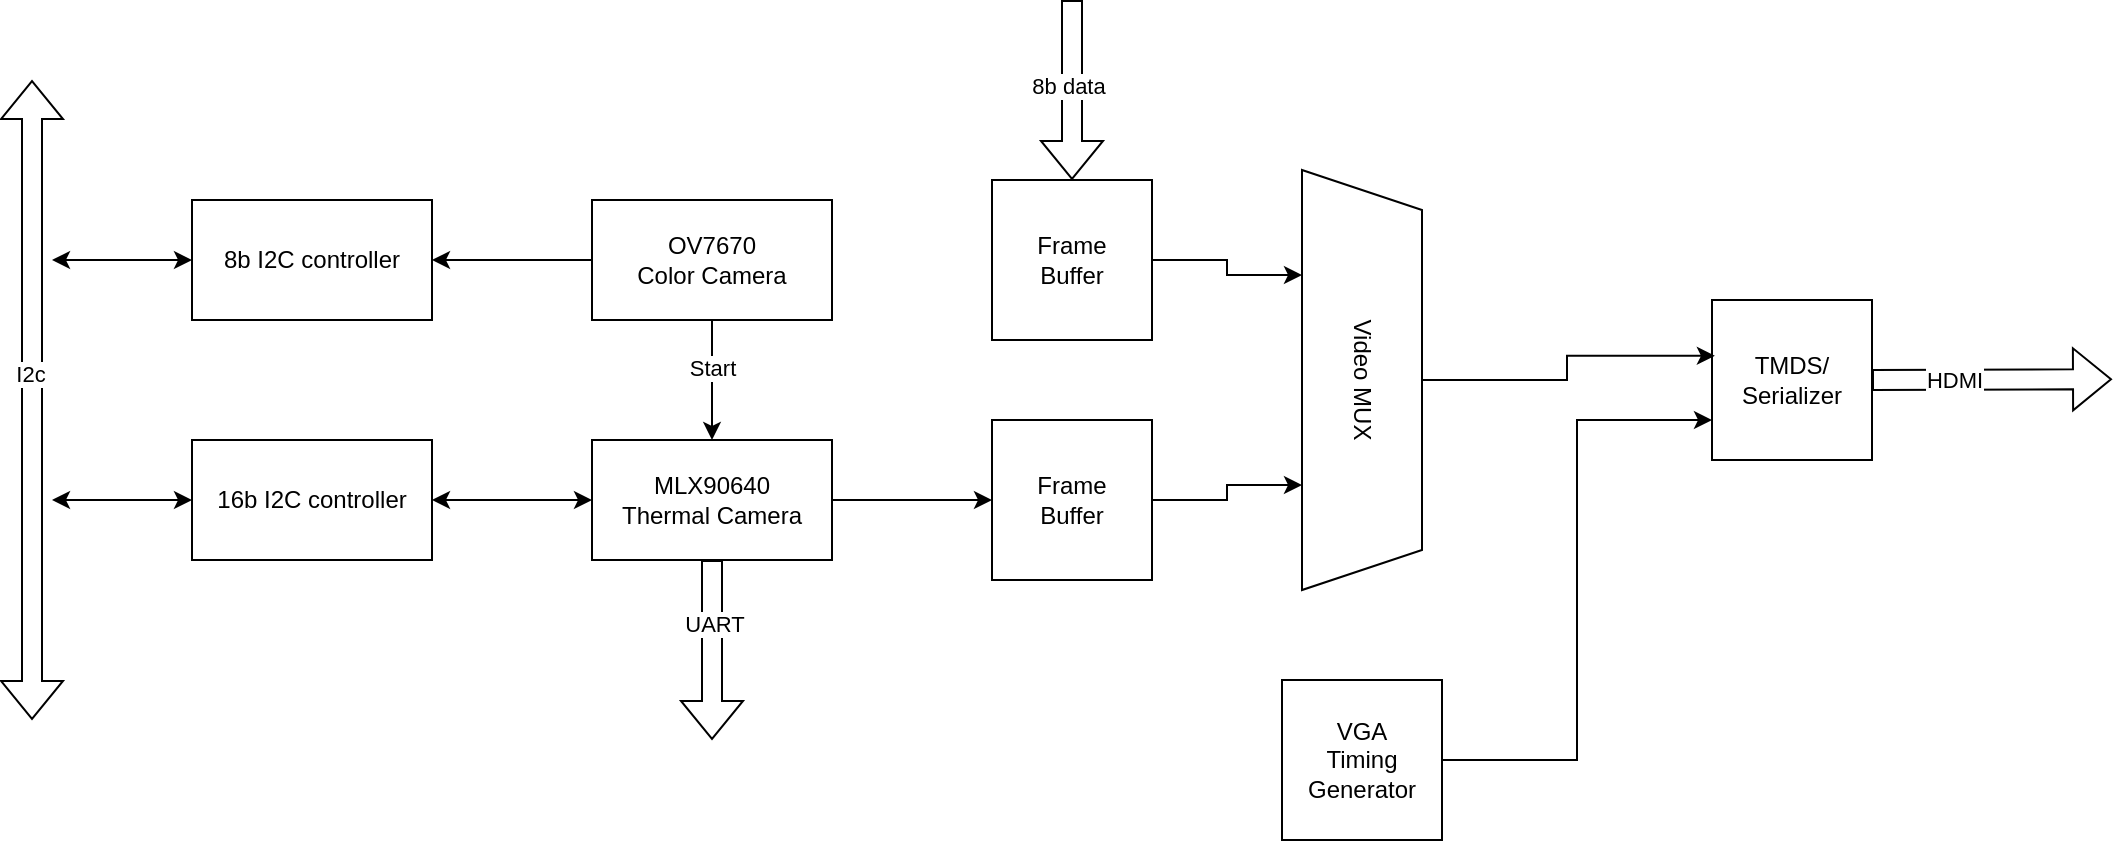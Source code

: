 <mxfile version="27.0.9">
  <diagram name="Page-1" id="zzxcofXZA7Unj9htysYO">
    <mxGraphModel dx="2715" dy="1088" grid="1" gridSize="10" guides="1" tooltips="1" connect="1" arrows="1" fold="1" page="1" pageScale="1" pageWidth="850" pageHeight="1100" math="0" shadow="0">
      <root>
        <mxCell id="0" />
        <mxCell id="1" parent="0" />
        <mxCell id="1fp42JggpEOAUtVetUI1-6" style="edgeStyle=orthogonalEdgeStyle;rounded=0;orthogonalLoop=1;jettySize=auto;html=1;exitX=0;exitY=0.5;exitDx=0;exitDy=0;startArrow=classic;startFill=1;" edge="1" parent="1" source="1fp42JggpEOAUtVetUI1-2">
          <mxGeometry relative="1" as="geometry">
            <mxPoint x="-390" y="170" as="targetPoint" />
          </mxGeometry>
        </mxCell>
        <mxCell id="1fp42JggpEOAUtVetUI1-2" value="8b I2C controller" style="rounded=0;whiteSpace=wrap;html=1;" vertex="1" parent="1">
          <mxGeometry x="-320" y="140" width="120" height="60" as="geometry" />
        </mxCell>
        <mxCell id="1fp42JggpEOAUtVetUI1-11" style="edgeStyle=orthogonalEdgeStyle;rounded=0;orthogonalLoop=1;jettySize=auto;html=1;exitX=0;exitY=0.5;exitDx=0;exitDy=0;startArrow=classic;startFill=1;" edge="1" parent="1" source="1fp42JggpEOAUtVetUI1-3">
          <mxGeometry relative="1" as="geometry">
            <mxPoint x="-390" y="290" as="targetPoint" />
          </mxGeometry>
        </mxCell>
        <mxCell id="1fp42JggpEOAUtVetUI1-3" value="16b I2C controller" style="rounded=0;whiteSpace=wrap;html=1;" vertex="1" parent="1">
          <mxGeometry x="-320" y="260" width="120" height="60" as="geometry" />
        </mxCell>
        <mxCell id="1fp42JggpEOAUtVetUI1-4" value="" style="shape=flexArrow;endArrow=classic;startArrow=classic;html=1;rounded=0;" edge="1" parent="1">
          <mxGeometry width="100" height="100" relative="1" as="geometry">
            <mxPoint x="-400" y="80" as="sourcePoint" />
            <mxPoint x="-400" y="400" as="targetPoint" />
          </mxGeometry>
        </mxCell>
        <mxCell id="1fp42JggpEOAUtVetUI1-5" value="I2c" style="edgeLabel;html=1;align=center;verticalAlign=middle;resizable=0;points=[];" vertex="1" connectable="0" parent="1fp42JggpEOAUtVetUI1-4">
          <mxGeometry x="-0.08" y="-1" relative="1" as="geometry">
            <mxPoint as="offset" />
          </mxGeometry>
        </mxCell>
        <mxCell id="1fp42JggpEOAUtVetUI1-14" style="edgeStyle=orthogonalEdgeStyle;rounded=0;orthogonalLoop=1;jettySize=auto;html=1;exitX=0;exitY=0.5;exitDx=0;exitDy=0;entryX=1;entryY=0.5;entryDx=0;entryDy=0;" edge="1" parent="1" source="1fp42JggpEOAUtVetUI1-12" target="1fp42JggpEOAUtVetUI1-2">
          <mxGeometry relative="1" as="geometry" />
        </mxCell>
        <mxCell id="1fp42JggpEOAUtVetUI1-42" style="edgeStyle=orthogonalEdgeStyle;rounded=0;orthogonalLoop=1;jettySize=auto;html=1;exitX=0.5;exitY=1;exitDx=0;exitDy=0;entryX=0.5;entryY=0;entryDx=0;entryDy=0;" edge="1" parent="1" source="1fp42JggpEOAUtVetUI1-12" target="1fp42JggpEOAUtVetUI1-13">
          <mxGeometry relative="1" as="geometry" />
        </mxCell>
        <mxCell id="1fp42JggpEOAUtVetUI1-43" value="Start" style="edgeLabel;html=1;align=center;verticalAlign=middle;resizable=0;points=[];" vertex="1" connectable="0" parent="1fp42JggpEOAUtVetUI1-42">
          <mxGeometry x="-0.211" relative="1" as="geometry">
            <mxPoint as="offset" />
          </mxGeometry>
        </mxCell>
        <mxCell id="1fp42JggpEOAUtVetUI1-12" value="OV7670&lt;div&gt;Color Camera&lt;/div&gt;" style="rounded=0;whiteSpace=wrap;html=1;" vertex="1" parent="1">
          <mxGeometry x="-120" y="140" width="120" height="60" as="geometry" />
        </mxCell>
        <mxCell id="1fp42JggpEOAUtVetUI1-15" style="edgeStyle=orthogonalEdgeStyle;rounded=0;orthogonalLoop=1;jettySize=auto;html=1;exitX=0;exitY=0.5;exitDx=0;exitDy=0;entryX=1;entryY=0.5;entryDx=0;entryDy=0;startArrow=classic;startFill=1;" edge="1" parent="1" source="1fp42JggpEOAUtVetUI1-13" target="1fp42JggpEOAUtVetUI1-3">
          <mxGeometry relative="1" as="geometry" />
        </mxCell>
        <mxCell id="1fp42JggpEOAUtVetUI1-20" style="edgeStyle=orthogonalEdgeStyle;rounded=0;orthogonalLoop=1;jettySize=auto;html=1;exitX=1;exitY=0.5;exitDx=0;exitDy=0;entryX=0;entryY=0.5;entryDx=0;entryDy=0;" edge="1" parent="1" source="1fp42JggpEOAUtVetUI1-13" target="1fp42JggpEOAUtVetUI1-19">
          <mxGeometry relative="1" as="geometry" />
        </mxCell>
        <mxCell id="1fp42JggpEOAUtVetUI1-13" value="MLX90640&lt;div&gt;Thermal Camera&lt;/div&gt;" style="rounded=0;whiteSpace=wrap;html=1;" vertex="1" parent="1">
          <mxGeometry x="-120" y="260" width="120" height="60" as="geometry" />
        </mxCell>
        <mxCell id="1fp42JggpEOAUtVetUI1-29" style="edgeStyle=orthogonalEdgeStyle;rounded=0;orthogonalLoop=1;jettySize=auto;html=1;exitX=1;exitY=0.5;exitDx=0;exitDy=0;entryX=0.25;entryY=1;entryDx=0;entryDy=0;" edge="1" parent="1" source="1fp42JggpEOAUtVetUI1-17" target="1fp42JggpEOAUtVetUI1-24">
          <mxGeometry relative="1" as="geometry" />
        </mxCell>
        <mxCell id="1fp42JggpEOAUtVetUI1-17" value="Frame&lt;div&gt;Buffer&lt;/div&gt;" style="whiteSpace=wrap;html=1;aspect=fixed;" vertex="1" parent="1">
          <mxGeometry x="80" y="130" width="80" height="80" as="geometry" />
        </mxCell>
        <mxCell id="1fp42JggpEOAUtVetUI1-28" style="edgeStyle=orthogonalEdgeStyle;rounded=0;orthogonalLoop=1;jettySize=auto;html=1;exitX=1;exitY=0.5;exitDx=0;exitDy=0;entryX=0.75;entryY=1;entryDx=0;entryDy=0;" edge="1" parent="1" source="1fp42JggpEOAUtVetUI1-19" target="1fp42JggpEOAUtVetUI1-24">
          <mxGeometry relative="1" as="geometry" />
        </mxCell>
        <mxCell id="1fp42JggpEOAUtVetUI1-19" value="Frame&lt;div&gt;Buffer&lt;/div&gt;" style="whiteSpace=wrap;html=1;aspect=fixed;" vertex="1" parent="1">
          <mxGeometry x="80" y="250" width="80" height="80" as="geometry" />
        </mxCell>
        <mxCell id="1fp42JggpEOAUtVetUI1-21" value="" style="shape=flexArrow;endArrow=classic;html=1;rounded=0;entryX=0.5;entryY=0;entryDx=0;entryDy=0;" edge="1" parent="1" target="1fp42JggpEOAUtVetUI1-17">
          <mxGeometry width="50" height="50" relative="1" as="geometry">
            <mxPoint x="120" y="40" as="sourcePoint" />
            <mxPoint x="130" y="430" as="targetPoint" />
          </mxGeometry>
        </mxCell>
        <mxCell id="1fp42JggpEOAUtVetUI1-22" value="8b data" style="edgeLabel;html=1;align=center;verticalAlign=middle;resizable=0;points=[];" vertex="1" connectable="0" parent="1fp42JggpEOAUtVetUI1-21">
          <mxGeometry x="-0.052" y="-2" relative="1" as="geometry">
            <mxPoint as="offset" />
          </mxGeometry>
        </mxCell>
        <mxCell id="1fp42JggpEOAUtVetUI1-24" value="Video MUX" style="shape=trapezoid;perimeter=trapezoidPerimeter;whiteSpace=wrap;html=1;fixedSize=1;rotation=90;" vertex="1" parent="1">
          <mxGeometry x="160" y="200" width="210" height="60" as="geometry" />
        </mxCell>
        <mxCell id="1fp42JggpEOAUtVetUI1-32" style="edgeStyle=orthogonalEdgeStyle;rounded=0;orthogonalLoop=1;jettySize=auto;html=1;exitX=1;exitY=0.5;exitDx=0;exitDy=0;entryX=0;entryY=0.75;entryDx=0;entryDy=0;" edge="1" parent="1" source="1fp42JggpEOAUtVetUI1-30" target="1fp42JggpEOAUtVetUI1-31">
          <mxGeometry relative="1" as="geometry" />
        </mxCell>
        <mxCell id="1fp42JggpEOAUtVetUI1-30" value="VGA&lt;div&gt;Timing&lt;/div&gt;&lt;div&gt;Generator&lt;/div&gt;" style="whiteSpace=wrap;html=1;aspect=fixed;" vertex="1" parent="1">
          <mxGeometry x="225" y="380" width="80" height="80" as="geometry" />
        </mxCell>
        <mxCell id="1fp42JggpEOAUtVetUI1-31" value="TMDS/&lt;div&gt;Serializer&lt;/div&gt;" style="whiteSpace=wrap;html=1;aspect=fixed;" vertex="1" parent="1">
          <mxGeometry x="440" y="190" width="80" height="80" as="geometry" />
        </mxCell>
        <mxCell id="1fp42JggpEOAUtVetUI1-33" style="edgeStyle=orthogonalEdgeStyle;rounded=0;orthogonalLoop=1;jettySize=auto;html=1;exitX=0.5;exitY=0;exitDx=0;exitDy=0;entryX=0.018;entryY=0.349;entryDx=0;entryDy=0;entryPerimeter=0;" edge="1" parent="1" source="1fp42JggpEOAUtVetUI1-24" target="1fp42JggpEOAUtVetUI1-31">
          <mxGeometry relative="1" as="geometry" />
        </mxCell>
        <mxCell id="1fp42JggpEOAUtVetUI1-36" value="" style="shape=flexArrow;endArrow=classic;html=1;rounded=0;exitX=1;exitY=0.5;exitDx=0;exitDy=0;" edge="1" parent="1" source="1fp42JggpEOAUtVetUI1-31">
          <mxGeometry width="50" height="50" relative="1" as="geometry">
            <mxPoint x="540" y="229.58" as="sourcePoint" />
            <mxPoint x="640" y="229.58" as="targetPoint" />
          </mxGeometry>
        </mxCell>
        <mxCell id="1fp42JggpEOAUtVetUI1-37" value="HDMI" style="edgeLabel;html=1;align=center;verticalAlign=middle;resizable=0;points=[];" vertex="1" connectable="0" parent="1fp42JggpEOAUtVetUI1-36">
          <mxGeometry x="-0.313" relative="1" as="geometry">
            <mxPoint as="offset" />
          </mxGeometry>
        </mxCell>
        <mxCell id="1fp42JggpEOAUtVetUI1-40" value="" style="shape=flexArrow;endArrow=classic;html=1;rounded=0;exitX=0.5;exitY=1;exitDx=0;exitDy=0;" edge="1" parent="1" source="1fp42JggpEOAUtVetUI1-13">
          <mxGeometry width="50" height="50" relative="1" as="geometry">
            <mxPoint x="-70" y="450" as="sourcePoint" />
            <mxPoint x="-60" y="410" as="targetPoint" />
          </mxGeometry>
        </mxCell>
        <mxCell id="1fp42JggpEOAUtVetUI1-41" value="UART" style="edgeLabel;html=1;align=center;verticalAlign=middle;resizable=0;points=[];" vertex="1" connectable="0" parent="1fp42JggpEOAUtVetUI1-40">
          <mxGeometry x="-0.289" y="1" relative="1" as="geometry">
            <mxPoint as="offset" />
          </mxGeometry>
        </mxCell>
      </root>
    </mxGraphModel>
  </diagram>
</mxfile>
